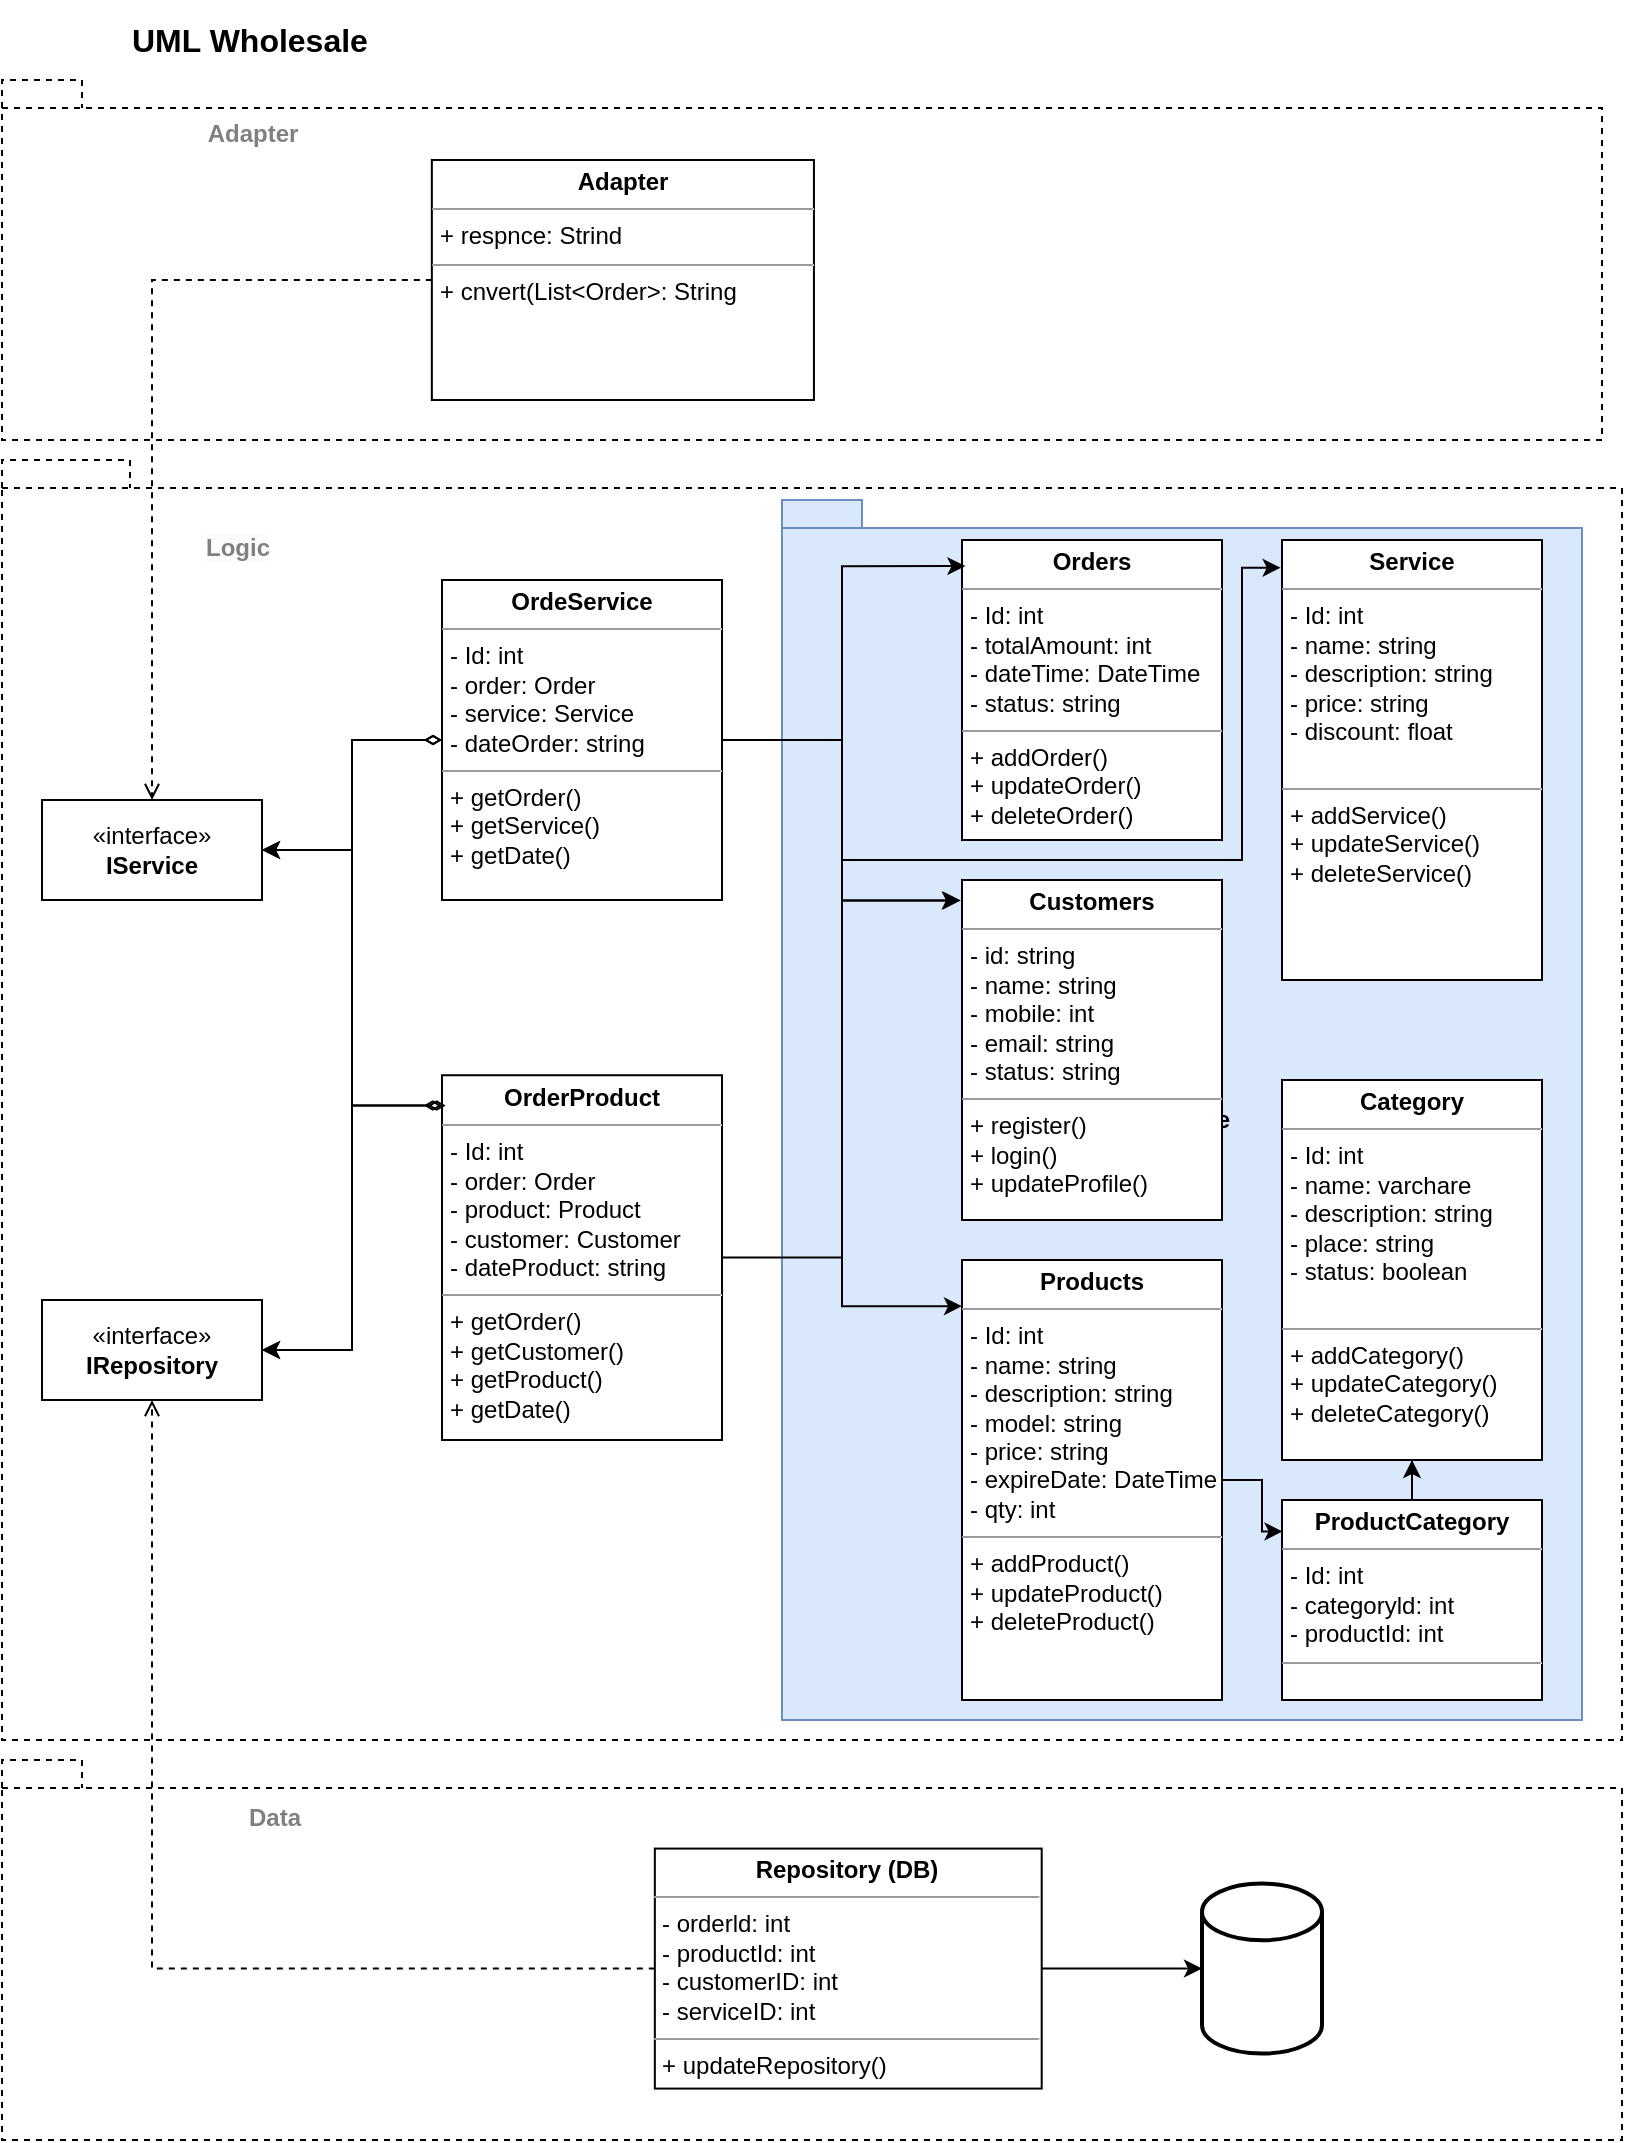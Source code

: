 <mxfile version="22.1.2" type="device" pages="2">
  <diagram name="Page-1" id="c4acf3e9-155e-7222-9cf6-157b1a14988f">
    <mxGraphModel dx="874" dy="800" grid="1" gridSize="10" guides="1" tooltips="1" connect="1" arrows="1" fold="1" page="1" pageScale="1" pageWidth="850" pageHeight="1100" background="none" math="0" shadow="0">
      <root>
        <mxCell id="0" />
        <mxCell id="1" parent="0" />
        <mxCell id="9NU47ijZD71riAHerRqN-45" value="&lt;div style=&quot;&quot;&gt;&lt;br&gt;&lt;/div&gt;" style="shape=folder;fontStyle=1;spacingTop=10;tabWidth=40;tabHeight=14;tabPosition=left;html=1;whiteSpace=wrap;align=left;dashed=1;" parent="1" vertex="1">
          <mxGeometry x="20" y="240" width="810" height="640" as="geometry" />
        </mxCell>
        <mxCell id="jUD_TaeDgIcKzW5B5yW_-28" value="package" style="shape=folder;fontStyle=1;spacingTop=10;tabWidth=40;tabHeight=14;tabPosition=left;html=1;whiteSpace=wrap;fillColor=#dae8fc;strokeColor=#6c8ebf;" vertex="1" parent="1">
          <mxGeometry x="410" y="260" width="400" height="610" as="geometry" />
        </mxCell>
        <mxCell id="9NU47ijZD71riAHerRqN-47" value="" style="group" parent="1" vertex="1" connectable="0">
          <mxGeometry x="20" y="890" width="810" height="190" as="geometry" />
        </mxCell>
        <mxCell id="9NU47ijZD71riAHerRqN-48" value="&lt;div style=&quot;&quot;&gt;&lt;br&gt;&lt;/div&gt;" style="shape=folder;fontStyle=1;spacingTop=10;tabWidth=40;tabHeight=14;tabPosition=left;html=1;whiteSpace=wrap;align=left;dashed=1;" parent="9NU47ijZD71riAHerRqN-47" vertex="1">
          <mxGeometry width="810.0" height="190" as="geometry" />
        </mxCell>
        <mxCell id="9NU47ijZD71riAHerRqN-49" value="&lt;font color=&quot;#808080&quot;&gt;Data&lt;/font&gt;" style="text;align=center;fontStyle=1;verticalAlign=middle;spacingLeft=3;spacingRight=3;strokeColor=none;rotatable=0;points=[[0,0.5],[1,0.5]];portConstraint=eastwest;html=1;" parent="9NU47ijZD71riAHerRqN-47" vertex="1">
          <mxGeometry x="89.998" y="14.778" width="91.268" height="27.444" as="geometry" />
        </mxCell>
        <mxCell id="jUD_TaeDgIcKzW5B5yW_-30" value="" style="edgeStyle=orthogonalEdgeStyle;rounded=0;orthogonalLoop=1;jettySize=auto;html=1;" edge="1" parent="9NU47ijZD71riAHerRqN-47" source="9NU47ijZD71riAHerRqN-15" target="jUD_TaeDgIcKzW5B5yW_-29">
          <mxGeometry relative="1" as="geometry" />
        </mxCell>
        <mxCell id="9NU47ijZD71riAHerRqN-15" value="&lt;p style=&quot;margin:0px;margin-top:4px;text-align:center;&quot;&gt;&lt;b style=&quot;border-color: var(--border-color);&quot;&gt;Repository (DB)&lt;/b&gt;&lt;br&gt;&lt;/p&gt;&lt;hr size=&quot;1&quot;&gt;&lt;p style=&quot;margin:0px;margin-left:4px;&quot;&gt;- orderld: int&lt;/p&gt;&lt;p style=&quot;margin:0px;margin-left:4px;&quot;&gt;- productId: int&lt;/p&gt;&lt;p style=&quot;margin:0px;margin-left:4px;&quot;&gt;- customerID: int&lt;/p&gt;&lt;p style=&quot;margin:0px;margin-left:4px;&quot;&gt;- serviceID: int&lt;/p&gt;&lt;hr size=&quot;1&quot;&gt;&lt;p style=&quot;margin:0px;margin-left:4px;&quot;&gt;+ updateRepository()&lt;br&gt;&lt;/p&gt;" style="verticalAlign=top;align=left;overflow=fill;fontSize=12;fontFamily=Helvetica;html=1;whiteSpace=wrap;" parent="9NU47ijZD71riAHerRqN-47" vertex="1">
          <mxGeometry x="326.42" y="44.29" width="193.43" height="120" as="geometry" />
        </mxCell>
        <mxCell id="jUD_TaeDgIcKzW5B5yW_-29" value="" style="strokeWidth=2;html=1;shape=mxgraph.flowchart.database;whiteSpace=wrap;" vertex="1" parent="9NU47ijZD71riAHerRqN-47">
          <mxGeometry x="600" y="61.79" width="60" height="85" as="geometry" />
        </mxCell>
        <mxCell id="9NU47ijZD71riAHerRqN-44" value="" style="group" parent="1" vertex="1" connectable="0">
          <mxGeometry x="20" y="50" width="800" height="180" as="geometry" />
        </mxCell>
        <mxCell id="9NU47ijZD71riAHerRqN-38" value="&lt;div style=&quot;&quot;&gt;&lt;br&gt;&lt;/div&gt;" style="shape=folder;fontStyle=1;spacingTop=10;tabWidth=40;tabHeight=14;tabPosition=left;html=1;whiteSpace=wrap;align=left;dashed=1;" parent="9NU47ijZD71riAHerRqN-44" vertex="1">
          <mxGeometry width="800.0" height="180" as="geometry" />
        </mxCell>
        <mxCell id="9NU47ijZD71riAHerRqN-39" value="&lt;font color=&quot;#808080&quot;&gt;Adapter&lt;/font&gt;" style="text;align=center;fontStyle=1;verticalAlign=middle;spacingLeft=3;spacingRight=3;strokeColor=none;rotatable=0;points=[[0,0.5],[1,0.5]];portConstraint=eastwest;html=1;" parent="9NU47ijZD71riAHerRqN-44" vertex="1">
          <mxGeometry x="79.998" y="14" width="90.141" height="26" as="geometry" />
        </mxCell>
        <mxCell id="9NU47ijZD71riAHerRqN-5" value="&lt;p style=&quot;margin:0px;margin-top:4px;text-align:center;&quot;&gt;&lt;b&gt;Adapter&lt;/b&gt;&lt;br&gt;&lt;/p&gt;&lt;hr size=&quot;1&quot;&gt;&lt;p style=&quot;margin:0px;margin-left:4px;&quot;&gt;+ respnce: Strind&lt;/p&gt;&lt;hr size=&quot;1&quot;&gt;&lt;p style=&quot;margin:0px;margin-left:4px;&quot;&gt;+ cnvert(List&amp;lt;Order&amp;gt;: String&lt;br&gt;&lt;/p&gt;" style="verticalAlign=top;align=left;overflow=fill;fontSize=12;fontFamily=Helvetica;html=1;whiteSpace=wrap;" parent="9NU47ijZD71riAHerRqN-44" vertex="1">
          <mxGeometry x="214.925" y="40" width="191.045" height="120" as="geometry" />
        </mxCell>
        <mxCell id="9NU47ijZD71riAHerRqN-1" value="&lt;font style=&quot;font-size: 16px;&quot;&gt;UML Wholesale&lt;/font&gt;" style="text;align=left;fontStyle=1;verticalAlign=middle;spacingLeft=3;spacingRight=3;strokeColor=none;rotatable=0;points=[[0,0.5],[1,0.5]];portConstraint=eastwest;html=1;fontSize=16;" parent="1" vertex="1">
          <mxGeometry x="80" y="10" width="150" height="40" as="geometry" />
        </mxCell>
        <mxCell id="9NU47ijZD71riAHerRqN-6" value="&lt;p style=&quot;margin:0px;margin-top:4px;text-align:center;&quot;&gt;&lt;b&gt;Customers&lt;/b&gt;&lt;br&gt;&lt;/p&gt;&lt;hr size=&quot;1&quot;&gt;&lt;p style=&quot;border-color: var(--border-color); margin: 0px 0px 0px 4px;&quot;&gt;- id: string&lt;/p&gt;&lt;p style=&quot;border-color: var(--border-color); margin: 0px 0px 0px 4px;&quot;&gt;- name: string&lt;/p&gt;&lt;p style=&quot;border-color: var(--border-color); margin: 0px 0px 0px 4px;&quot;&gt;- mobile: int&lt;/p&gt;&lt;p style=&quot;border-color: var(--border-color); margin: 0px 0px 0px 4px;&quot;&gt;- email: string&lt;/p&gt;&lt;p style=&quot;border-color: var(--border-color); margin: 0px 0px 0px 4px;&quot;&gt;- status: string&lt;/p&gt;&lt;hr style=&quot;border-color: var(--border-color);&quot; size=&quot;1&quot;&gt;&lt;p style=&quot;border-color: var(--border-color); margin: 0px 0px 0px 4px;&quot;&gt;+ register()&lt;/p&gt;&lt;p style=&quot;border-color: var(--border-color); margin: 0px 0px 0px 4px;&quot;&gt;+ login()&lt;/p&gt;&lt;p style=&quot;border-color: var(--border-color); margin: 0px 0px 0px 4px;&quot;&gt;+ updateProfile()&lt;/p&gt;" style="verticalAlign=top;align=left;overflow=fill;fontSize=12;fontFamily=Helvetica;html=1;whiteSpace=wrap;" parent="1" vertex="1">
          <mxGeometry x="500" y="450" width="130" height="170" as="geometry" />
        </mxCell>
        <mxCell id="9NU47ijZD71riAHerRqN-8" value="&lt;p style=&quot;margin:0px;margin-top:4px;text-align:center;&quot;&gt;&lt;b&gt;Orders&lt;/b&gt;&lt;br&gt;&lt;/p&gt;&lt;hr size=&quot;1&quot;&gt;&lt;p style=&quot;margin:0px;margin-left:4px;&quot;&gt;- Id: int&lt;/p&gt;&lt;p style=&quot;margin:0px;margin-left:4px;&quot;&gt;- totalAmount: int&lt;/p&gt;&lt;p style=&quot;margin:0px;margin-left:4px;&quot;&gt;- dateTime: DateTime&lt;/p&gt;&lt;p style=&quot;margin:0px;margin-left:4px;&quot;&gt;- status: string&lt;/p&gt;&lt;hr size=&quot;1&quot;&gt;&lt;p style=&quot;margin:0px;margin-left:4px;&quot;&gt;+ addOrder()&lt;/p&gt;&lt;p style=&quot;margin:0px;margin-left:4px;&quot;&gt;+ updateOrder()&lt;/p&gt;&lt;p style=&quot;margin:0px;margin-left:4px;&quot;&gt;+ deleteOrder()&lt;/p&gt;" style="verticalAlign=top;align=left;overflow=fill;fontSize=12;fontFamily=Helvetica;html=1;whiteSpace=wrap;" parent="1" vertex="1">
          <mxGeometry x="500" y="280" width="130" height="150" as="geometry" />
        </mxCell>
        <mxCell id="9NU47ijZD71riAHerRqN-46" value="&lt;span style=&quot;color: rgb(128, 128, 128); font-family: Helvetica; font-size: 12px; font-style: normal; font-variant-ligatures: normal; font-variant-caps: normal; font-weight: 700; letter-spacing: normal; orphans: 2; text-align: center; text-indent: 0px; text-transform: none; widows: 2; word-spacing: 0px; -webkit-text-stroke-width: 0px; background-color: rgb(251, 251, 251); text-decoration-thickness: initial; text-decoration-style: initial; text-decoration-color: initial; float: none; display: inline !important;&quot;&gt;Logic&lt;/span&gt;" style="text;whiteSpace=wrap;html=1;" parent="1" vertex="1">
          <mxGeometry x="120" y="270" width="110" height="40" as="geometry" />
        </mxCell>
        <mxCell id="kOnP5wtjVM1S4T5sAhUv-5" value="«interface»&lt;br&gt;&lt;b&gt;IService&lt;/b&gt;" style="html=1;whiteSpace=wrap;" vertex="1" parent="1">
          <mxGeometry x="40" y="410" width="110" height="50" as="geometry" />
        </mxCell>
        <mxCell id="kOnP5wtjVM1S4T5sAhUv-6" value="«interface»&lt;br&gt;&lt;b&gt;IRepository&lt;/b&gt;" style="html=1;whiteSpace=wrap;" vertex="1" parent="1">
          <mxGeometry x="40" y="660" width="110" height="50" as="geometry" />
        </mxCell>
        <mxCell id="jUD_TaeDgIcKzW5B5yW_-5" style="edgeStyle=orthogonalEdgeStyle;rounded=0;orthogonalLoop=1;jettySize=auto;html=1;entryX=1;entryY=0.5;entryDx=0;entryDy=0;startArrow=diamondThin;startFill=0;" edge="1" parent="1" source="kOnP5wtjVM1S4T5sAhUv-7" target="kOnP5wtjVM1S4T5sAhUv-5">
          <mxGeometry relative="1" as="geometry" />
        </mxCell>
        <mxCell id="jUD_TaeDgIcKzW5B5yW_-13" style="edgeStyle=orthogonalEdgeStyle;rounded=0;orthogonalLoop=1;jettySize=auto;html=1;entryX=0;entryY=0.105;entryDx=0;entryDy=0;entryPerimeter=0;" edge="1" parent="1" source="kOnP5wtjVM1S4T5sAhUv-7" target="jUD_TaeDgIcKzW5B5yW_-8">
          <mxGeometry relative="1" as="geometry" />
        </mxCell>
        <mxCell id="kOnP5wtjVM1S4T5sAhUv-7" value="&lt;p style=&quot;margin:0px;margin-top:4px;text-align:center;&quot;&gt;&lt;b&gt;OrdeService&lt;/b&gt;&lt;br&gt;&lt;/p&gt;&lt;hr size=&quot;1&quot;&gt;&lt;p style=&quot;margin:0px;margin-left:4px;&quot;&gt;- Id: int&lt;/p&gt;&lt;p style=&quot;border-color: var(--border-color); margin: 0px 0px 0px 4px;&quot;&gt;- order: Order&lt;/p&gt;&lt;p style=&quot;border-color: var(--border-color); margin: 0px 0px 0px 4px;&quot;&gt;- service: Service&lt;/p&gt;&lt;p style=&quot;border-color: var(--border-color); margin: 0px 0px 0px 4px;&quot;&gt;- dateOrder: string&lt;br&gt;&lt;/p&gt;&lt;hr size=&quot;1&quot;&gt;&lt;p style=&quot;margin:0px;margin-left:4px;&quot;&gt;+ getOrder()&lt;/p&gt;&lt;p style=&quot;margin:0px;margin-left:4px;&quot;&gt;+ getService()&lt;/p&gt;&lt;p style=&quot;margin:0px;margin-left:4px;&quot;&gt;+ getDate()&lt;/p&gt;" style="verticalAlign=top;align=left;overflow=fill;fontSize=12;fontFamily=Helvetica;html=1;whiteSpace=wrap;" vertex="1" parent="1">
          <mxGeometry x="240" y="300" width="140" height="160" as="geometry" />
        </mxCell>
        <mxCell id="jUD_TaeDgIcKzW5B5yW_-3" value="&lt;p style=&quot;margin:0px;margin-top:4px;text-align:center;&quot;&gt;&lt;b&gt;OrderProduct&lt;/b&gt;&lt;br&gt;&lt;/p&gt;&lt;hr size=&quot;1&quot;&gt;&lt;p style=&quot;margin:0px;margin-left:4px;&quot;&gt;- Id: int&lt;/p&gt;&lt;p style=&quot;margin:0px;margin-left:4px;&quot;&gt;- order: Order&lt;/p&gt;&lt;p style=&quot;border-color: var(--border-color); margin: 0px 0px 0px 4px;&quot;&gt;- product: Product&lt;/p&gt;&lt;p style=&quot;border-color: var(--border-color); margin: 0px 0px 0px 4px;&quot;&gt;- customer: Customer&lt;/p&gt;&lt;p style=&quot;border-color: var(--border-color); margin: 0px 0px 0px 4px;&quot;&gt;- dateProduct: string&lt;br&gt;&lt;/p&gt;&lt;hr size=&quot;1&quot;&gt;&lt;p style=&quot;margin:0px;margin-left:4px;&quot;&gt;+ getOrder()&lt;/p&gt;&lt;p style=&quot;border-color: var(--border-color); margin: 0px 0px 0px 4px;&quot;&gt;+ getCustomer()&lt;/p&gt;&lt;p style=&quot;border-color: var(--border-color); margin: 0px 0px 0px 4px;&quot;&gt;+ getProduct()&lt;/p&gt;&lt;p style=&quot;border-color: var(--border-color); margin: 0px 0px 0px 4px;&quot;&gt;+ getDate()&lt;/p&gt;" style="verticalAlign=top;align=left;overflow=fill;fontSize=12;fontFamily=Helvetica;html=1;whiteSpace=wrap;" vertex="1" parent="1">
          <mxGeometry x="240" y="547.62" width="140" height="182.38" as="geometry" />
        </mxCell>
        <mxCell id="jUD_TaeDgIcKzW5B5yW_-4" style="edgeStyle=orthogonalEdgeStyle;rounded=0;orthogonalLoop=1;jettySize=auto;html=1;entryX=0.5;entryY=0;entryDx=0;entryDy=0;dashed=1;endArrow=open;endFill=0;" edge="1" parent="1" source="9NU47ijZD71riAHerRqN-5" target="kOnP5wtjVM1S4T5sAhUv-5">
          <mxGeometry relative="1" as="geometry" />
        </mxCell>
        <mxCell id="jUD_TaeDgIcKzW5B5yW_-6" style="edgeStyle=orthogonalEdgeStyle;rounded=0;orthogonalLoop=1;jettySize=auto;html=1;entryX=1;entryY=0.5;entryDx=0;entryDy=0;startArrow=diamondThin;startFill=0;exitX=0;exitY=0.5;exitDx=0;exitDy=0;" edge="1" parent="1" source="kOnP5wtjVM1S4T5sAhUv-7" target="kOnP5wtjVM1S4T5sAhUv-6">
          <mxGeometry relative="1" as="geometry">
            <mxPoint x="280" y="550" as="sourcePoint" />
            <mxPoint x="240" y="620" as="targetPoint" />
          </mxGeometry>
        </mxCell>
        <mxCell id="jUD_TaeDgIcKzW5B5yW_-8" value="&lt;p style=&quot;margin:0px;margin-top:4px;text-align:center;&quot;&gt;&lt;b&gt;Products&lt;/b&gt;&lt;br&gt;&lt;/p&gt;&lt;hr size=&quot;1&quot;&gt;&lt;p style=&quot;margin:0px;margin-left:4px;&quot;&gt;- Id: int&lt;/p&gt;&lt;p style=&quot;margin:0px;margin-left:4px;&quot;&gt;- name: string&lt;/p&gt;&lt;p style=&quot;margin:0px;margin-left:4px;&quot;&gt;- description: string&lt;/p&gt;&lt;p style=&quot;margin:0px;margin-left:4px;&quot;&gt;- model: string&lt;/p&gt;&lt;p style=&quot;margin:0px;margin-left:4px;&quot;&gt;- price: string&lt;/p&gt;&lt;p style=&quot;margin:0px;margin-left:4px;&quot;&gt;- expireDate: DateTime&lt;/p&gt;&lt;p style=&quot;margin:0px;margin-left:4px;&quot;&gt;- qty: int&lt;/p&gt;&lt;hr size=&quot;1&quot;&gt;&lt;p style=&quot;margin:0px;margin-left:4px;&quot;&gt;+ addProduct()&lt;/p&gt;&lt;p style=&quot;margin:0px;margin-left:4px;&quot;&gt;+ updateProduct()&lt;/p&gt;&lt;p style=&quot;margin:0px;margin-left:4px;&quot;&gt;+ deleteProduct()&lt;/p&gt;" style="verticalAlign=top;align=left;overflow=fill;fontSize=12;fontFamily=Helvetica;html=1;whiteSpace=wrap;" vertex="1" parent="1">
          <mxGeometry x="500" y="640" width="130" height="220" as="geometry" />
        </mxCell>
        <mxCell id="jUD_TaeDgIcKzW5B5yW_-21" value="" style="edgeStyle=orthogonalEdgeStyle;rounded=0;orthogonalLoop=1;jettySize=auto;html=1;" edge="1" parent="1" source="jUD_TaeDgIcKzW5B5yW_-9" target="jUD_TaeDgIcKzW5B5yW_-19">
          <mxGeometry relative="1" as="geometry" />
        </mxCell>
        <mxCell id="jUD_TaeDgIcKzW5B5yW_-9" value="&lt;p style=&quot;margin:0px;margin-top:4px;text-align:center;&quot;&gt;&lt;b&gt;ProductCategory&lt;/b&gt;&lt;br&gt;&lt;/p&gt;&lt;hr size=&quot;1&quot;&gt;&lt;p style=&quot;margin:0px;margin-left:4px;&quot;&gt;- Id: int&lt;/p&gt;&lt;p style=&quot;border-color: var(--border-color); margin: 0px 0px 0px 4px;&quot;&gt;- categoryld: int&lt;/p&gt;&lt;p style=&quot;border-color: var(--border-color); margin: 0px 0px 0px 4px;&quot;&gt;- productId: int&lt;/p&gt;&lt;hr size=&quot;1&quot;&gt;&lt;p style=&quot;margin:0px;margin-left:4px;&quot;&gt;&lt;br&gt;&lt;/p&gt;" style="verticalAlign=top;align=left;overflow=fill;fontSize=12;fontFamily=Helvetica;html=1;whiteSpace=wrap;" vertex="1" parent="1">
          <mxGeometry x="660" y="760" width="130" height="100" as="geometry" />
        </mxCell>
        <mxCell id="jUD_TaeDgIcKzW5B5yW_-11" style="edgeStyle=orthogonalEdgeStyle;rounded=0;orthogonalLoop=1;jettySize=auto;html=1;entryX=0.013;entryY=0.087;entryDx=0;entryDy=0;entryPerimeter=0;" edge="1" parent="1" source="kOnP5wtjVM1S4T5sAhUv-7" target="9NU47ijZD71riAHerRqN-8">
          <mxGeometry relative="1" as="geometry" />
        </mxCell>
        <mxCell id="jUD_TaeDgIcKzW5B5yW_-12" style="edgeStyle=orthogonalEdgeStyle;rounded=0;orthogonalLoop=1;jettySize=auto;html=1;entryX=-0.004;entryY=0.06;entryDx=0;entryDy=0;entryPerimeter=0;" edge="1" parent="1" source="kOnP5wtjVM1S4T5sAhUv-7" target="9NU47ijZD71riAHerRqN-6">
          <mxGeometry relative="1" as="geometry" />
        </mxCell>
        <mxCell id="jUD_TaeDgIcKzW5B5yW_-14" style="edgeStyle=orthogonalEdgeStyle;rounded=0;orthogonalLoop=1;jettySize=auto;html=1;startArrow=diamondThin;startFill=0;exitX=0.013;exitY=0.083;exitDx=0;exitDy=0;entryX=1;entryY=0.5;entryDx=0;entryDy=0;exitPerimeter=0;" edge="1" parent="1" source="jUD_TaeDgIcKzW5B5yW_-3" target="kOnP5wtjVM1S4T5sAhUv-6">
          <mxGeometry relative="1" as="geometry">
            <mxPoint x="280" y="560" as="sourcePoint" />
            <mxPoint x="230" y="680" as="targetPoint" />
          </mxGeometry>
        </mxCell>
        <mxCell id="jUD_TaeDgIcKzW5B5yW_-15" style="edgeStyle=orthogonalEdgeStyle;rounded=0;orthogonalLoop=1;jettySize=auto;html=1;entryX=1;entryY=0.5;entryDx=0;entryDy=0;startArrow=diamondThin;startFill=0;exitX=-0.001;exitY=0.083;exitDx=0;exitDy=0;exitPerimeter=0;" edge="1" parent="1" source="jUD_TaeDgIcKzW5B5yW_-3" target="kOnP5wtjVM1S4T5sAhUv-5">
          <mxGeometry relative="1" as="geometry">
            <mxPoint x="250" y="550" as="sourcePoint" />
            <mxPoint x="200" y="605" as="targetPoint" />
          </mxGeometry>
        </mxCell>
        <mxCell id="jUD_TaeDgIcKzW5B5yW_-17" style="edgeStyle=orthogonalEdgeStyle;rounded=0;orthogonalLoop=1;jettySize=auto;html=1;entryX=-0.008;entryY=0.06;entryDx=0;entryDy=0;entryPerimeter=0;" edge="1" parent="1" source="jUD_TaeDgIcKzW5B5yW_-3" target="9NU47ijZD71riAHerRqN-6">
          <mxGeometry relative="1" as="geometry" />
        </mxCell>
        <mxCell id="jUD_TaeDgIcKzW5B5yW_-19" value="&lt;p style=&quot;margin:0px;margin-top:4px;text-align:center;&quot;&gt;&lt;b&gt;Category&lt;/b&gt;&lt;br&gt;&lt;/p&gt;&lt;hr size=&quot;1&quot;&gt;&lt;p style=&quot;margin:0px;margin-left:4px;&quot;&gt;- Id: int&lt;/p&gt;&lt;p style=&quot;margin:0px;margin-left:4px;&quot;&gt;- name: varchare&lt;/p&gt;&lt;p style=&quot;margin:0px;margin-left:4px;&quot;&gt;- description: string&lt;/p&gt;&lt;p style=&quot;margin:0px;margin-left:4px;&quot;&gt;- place: string&lt;/p&gt;&lt;p style=&quot;margin:0px;margin-left:4px;&quot;&gt;- status: boolean&lt;br&gt;&lt;/p&gt;&lt;p style=&quot;margin:0px;margin-left:4px;&quot;&gt;&lt;br&gt;&lt;/p&gt;&lt;hr size=&quot;1&quot;&gt;&lt;p style=&quot;border-color: var(--border-color); margin: 0px 0px 0px 4px;&quot;&gt;+ addCategory()&lt;/p&gt;&lt;p style=&quot;border-color: var(--border-color); margin: 0px 0px 0px 4px;&quot;&gt;+ updateCategory()&lt;/p&gt;&lt;p style=&quot;border-color: var(--border-color); margin: 0px 0px 0px 4px;&quot;&gt;+ deleteCategory()&lt;/p&gt;" style="verticalAlign=top;align=left;overflow=fill;fontSize=12;fontFamily=Helvetica;html=1;whiteSpace=wrap;" vertex="1" parent="1">
          <mxGeometry x="660" y="550" width="130" height="190" as="geometry" />
        </mxCell>
        <mxCell id="jUD_TaeDgIcKzW5B5yW_-20" style="edgeStyle=orthogonalEdgeStyle;rounded=0;orthogonalLoop=1;jettySize=auto;html=1;entryX=0.002;entryY=0.157;entryDx=0;entryDy=0;entryPerimeter=0;" edge="1" parent="1" source="jUD_TaeDgIcKzW5B5yW_-8" target="jUD_TaeDgIcKzW5B5yW_-9">
          <mxGeometry relative="1" as="geometry" />
        </mxCell>
        <mxCell id="jUD_TaeDgIcKzW5B5yW_-22" value="&lt;p style=&quot;margin:0px;margin-top:4px;text-align:center;&quot;&gt;&lt;b&gt;Service&lt;/b&gt;&lt;br&gt;&lt;/p&gt;&lt;hr size=&quot;1&quot;&gt;&lt;p style=&quot;margin:0px;margin-left:4px;&quot;&gt;- Id: int&lt;/p&gt;&lt;p style=&quot;margin:0px;margin-left:4px;&quot;&gt;- name: string&lt;/p&gt;&lt;p style=&quot;margin:0px;margin-left:4px;&quot;&gt;- description: string&lt;/p&gt;&lt;p style=&quot;margin:0px;margin-left:4px;&quot;&gt;- price: string&lt;/p&gt;&lt;p style=&quot;margin:0px;margin-left:4px;&quot;&gt;- discount: float&lt;/p&gt;&lt;p style=&quot;margin:0px;margin-left:4px;&quot;&gt;&lt;br&gt;&lt;/p&gt;&lt;hr size=&quot;1&quot;&gt;&lt;p style=&quot;margin:0px;margin-left:4px;&quot;&gt;+ addService()&lt;/p&gt;&lt;p style=&quot;margin:0px;margin-left:4px;&quot;&gt;+ updateService()&lt;/p&gt;&lt;p style=&quot;margin:0px;margin-left:4px;&quot;&gt;+ deleteService()&lt;/p&gt;&lt;p style=&quot;margin:0px;margin-left:4px;&quot;&gt;&lt;br&gt;&lt;/p&gt;" style="verticalAlign=top;align=left;overflow=fill;fontSize=12;fontFamily=Helvetica;html=1;whiteSpace=wrap;" vertex="1" parent="1">
          <mxGeometry x="660" y="280" width="130" height="220" as="geometry" />
        </mxCell>
        <mxCell id="jUD_TaeDgIcKzW5B5yW_-23" style="edgeStyle=orthogonalEdgeStyle;rounded=0;orthogonalLoop=1;jettySize=auto;html=1;entryX=-0.005;entryY=0.063;entryDx=0;entryDy=0;entryPerimeter=0;exitX=1;exitY=0.5;exitDx=0;exitDy=0;" edge="1" parent="1" source="kOnP5wtjVM1S4T5sAhUv-7" target="jUD_TaeDgIcKzW5B5yW_-22">
          <mxGeometry relative="1" as="geometry">
            <Array as="points">
              <mxPoint x="440" y="380" />
              <mxPoint x="440" y="440" />
              <mxPoint x="640" y="440" />
              <mxPoint x="640" y="294" />
            </Array>
          </mxGeometry>
        </mxCell>
        <mxCell id="jUD_TaeDgIcKzW5B5yW_-24" style="edgeStyle=orthogonalEdgeStyle;rounded=0;orthogonalLoop=1;jettySize=auto;html=1;entryX=0.5;entryY=1;entryDx=0;entryDy=0;dashed=1;endArrow=open;endFill=0;exitX=0;exitY=0.5;exitDx=0;exitDy=0;" edge="1" parent="1" source="9NU47ijZD71riAHerRqN-15" target="kOnP5wtjVM1S4T5sAhUv-6">
          <mxGeometry relative="1" as="geometry">
            <mxPoint x="255" y="960" as="sourcePoint" />
            <mxPoint x="150" y="1220" as="targetPoint" />
          </mxGeometry>
        </mxCell>
      </root>
    </mxGraphModel>
  </diagram>
  <diagram id="TBxQAb1_R4ynRuIpGu3P" name="Страница — 2">
    <mxGraphModel dx="612" dy="560" grid="1" gridSize="10" guides="1" tooltips="1" connect="1" arrows="1" fold="1" page="1" pageScale="1" pageWidth="827" pageHeight="1169" math="0" shadow="0">
      <root>
        <mxCell id="0" />
        <mxCell id="1" parent="0" />
        <mxCell id="CGaeSN3YVyE2lDvmRuk5-1" value="" style="group" vertex="1" connectable="0" parent="1">
          <mxGeometry x="20" y="730" width="670" height="220" as="geometry" />
        </mxCell>
        <mxCell id="CGaeSN3YVyE2lDvmRuk5-2" value="&lt;div style=&quot;&quot;&gt;&lt;br&gt;&lt;/div&gt;" style="shape=folder;fontStyle=1;spacingTop=10;tabWidth=40;tabHeight=14;tabPosition=left;html=1;whiteSpace=wrap;align=left;dashed=1;" vertex="1" parent="CGaeSN3YVyE2lDvmRuk5-1">
          <mxGeometry width="670" height="220" as="geometry" />
        </mxCell>
        <mxCell id="CGaeSN3YVyE2lDvmRuk5-3" value="&lt;font color=&quot;#808080&quot;&gt;Data&lt;/font&gt;" style="text;align=center;fontStyle=1;verticalAlign=middle;spacingLeft=3;spacingRight=3;strokeColor=none;rotatable=0;points=[[0,0.5],[1,0.5]];portConstraint=eastwest;html=1;" vertex="1" parent="CGaeSN3YVyE2lDvmRuk5-1">
          <mxGeometry x="9.437" y="17.111" width="75.493" height="31.778" as="geometry" />
        </mxCell>
        <mxCell id="CGaeSN3YVyE2lDvmRuk5-4" value="&lt;p style=&quot;margin:0px;margin-top:4px;text-align:center;&quot;&gt;&lt;b style=&quot;border-color: var(--border-color);&quot;&gt;ShippingInfo&lt;/b&gt;&lt;br&gt;&lt;/p&gt;&lt;hr size=&quot;1&quot;&gt;&lt;p style=&quot;margin:0px;margin-left:4px;&quot;&gt;- shippingld: int&lt;/p&gt;&lt;p style=&quot;margin:0px;margin-left:4px;&quot;&gt;- shippingType: string&lt;/p&gt;&lt;p style=&quot;margin:0px;margin-left:4px;&quot;&gt;- shippingCost: int&lt;/p&gt;&lt;hr size=&quot;1&quot;&gt;&lt;p style=&quot;margin:0px;margin-left:4px;&quot;&gt;+ updateShippingInfo()&lt;br&gt;&lt;/p&gt;" style="verticalAlign=top;align=left;overflow=fill;fontSize=12;fontFamily=Helvetica;html=1;whiteSpace=wrap;" vertex="1" parent="CGaeSN3YVyE2lDvmRuk5-1">
          <mxGeometry x="270" y="48.891" width="160" height="125.714" as="geometry" />
        </mxCell>
        <mxCell id="CGaeSN3YVyE2lDvmRuk5-5" value="&lt;div style=&quot;&quot;&gt;&lt;br&gt;&lt;/div&gt;" style="shape=folder;fontStyle=1;spacingTop=10;tabWidth=40;tabHeight=14;tabPosition=left;html=1;whiteSpace=wrap;align=left;dashed=1;" vertex="1" parent="1">
          <mxGeometry x="20" y="250" width="670" height="460" as="geometry" />
        </mxCell>
        <mxCell id="CGaeSN3YVyE2lDvmRuk5-6" value="" style="group" vertex="1" connectable="0" parent="1">
          <mxGeometry x="20" y="60" width="670" height="180" as="geometry" />
        </mxCell>
        <mxCell id="CGaeSN3YVyE2lDvmRuk5-7" value="&lt;div style=&quot;&quot;&gt;&lt;br&gt;&lt;/div&gt;" style="shape=folder;fontStyle=1;spacingTop=10;tabWidth=40;tabHeight=14;tabPosition=left;html=1;whiteSpace=wrap;align=left;dashed=1;" vertex="1" parent="CGaeSN3YVyE2lDvmRuk5-6">
          <mxGeometry width="670" height="180" as="geometry" />
        </mxCell>
        <mxCell id="CGaeSN3YVyE2lDvmRuk5-8" value="&lt;font color=&quot;#808080&quot;&gt;Adapter&lt;/font&gt;" style="text;align=center;fontStyle=1;verticalAlign=middle;spacingLeft=3;spacingRight=3;strokeColor=none;rotatable=0;points=[[0,0.5],[1,0.5]];portConstraint=eastwest;html=1;" vertex="1" parent="CGaeSN3YVyE2lDvmRuk5-6">
          <mxGeometry x="9.437" y="14" width="75.493" height="26" as="geometry" />
        </mxCell>
        <mxCell id="CGaeSN3YVyE2lDvmRuk5-9" value="&lt;p style=&quot;margin:0px;margin-top:4px;text-align:center;&quot;&gt;&lt;b&gt;Adapter&lt;/b&gt;&lt;br&gt;&lt;/p&gt;&lt;hr size=&quot;1&quot;&gt;&lt;p style=&quot;margin:0px;margin-left:4px;&quot;&gt;+ respnce: Strind&lt;/p&gt;&lt;hr size=&quot;1&quot;&gt;&lt;p style=&quot;margin:0px;margin-left:4px;&quot;&gt;+ cnvert(List&amp;lt;Order&amp;gt;: String&lt;br&gt;&lt;/p&gt;" style="verticalAlign=top;align=left;overflow=fill;fontSize=12;fontFamily=Helvetica;html=1;whiteSpace=wrap;" vertex="1" parent="1">
          <mxGeometry x="80" y="100" width="160" height="120" as="geometry" />
        </mxCell>
        <mxCell id="CGaeSN3YVyE2lDvmRuk5-10" value="&lt;span style=&quot;color: rgb(128, 128, 128); font-family: Helvetica; font-size: 12px; font-style: normal; font-variant-ligatures: normal; font-variant-caps: normal; font-weight: 700; letter-spacing: normal; orphans: 2; text-align: center; text-indent: 0px; text-transform: none; widows: 2; word-spacing: 0px; -webkit-text-stroke-width: 0px; background-color: rgb(251, 251, 251); text-decoration-thickness: initial; text-decoration-style: initial; text-decoration-color: initial; float: none; display: inline !important;&quot;&gt;Appliction&lt;/span&gt;" style="text;whiteSpace=wrap;html=1;" vertex="1" parent="1">
          <mxGeometry x="30" y="270" width="110" height="40" as="geometry" />
        </mxCell>
      </root>
    </mxGraphModel>
  </diagram>
</mxfile>
